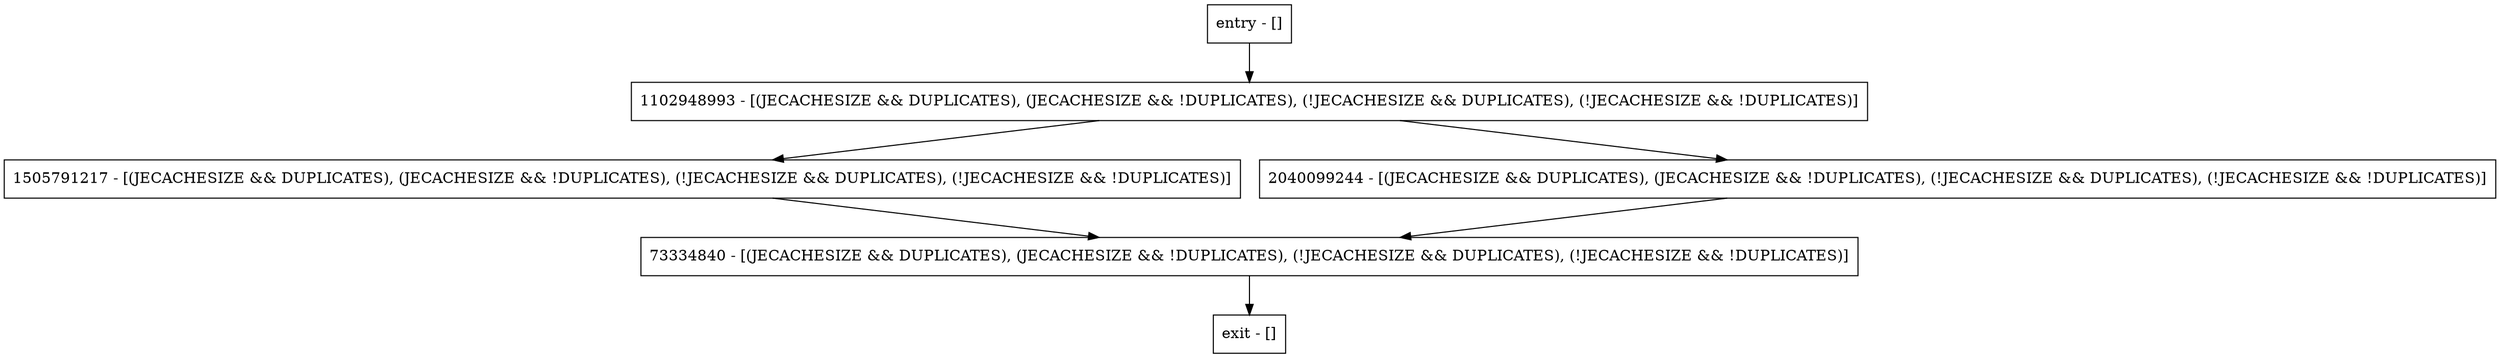 digraph setAbortExpiration {
node [shape=record];
73334840 [label="73334840 - [(JECACHESIZE && DUPLICATES), (JECACHESIZE && !DUPLICATES), (!JECACHESIZE && DUPLICATES), (!JECACHESIZE && !DUPLICATES)]"];
entry [label="entry - []"];
exit [label="exit - []"];
1505791217 [label="1505791217 - [(JECACHESIZE && DUPLICATES), (JECACHESIZE && !DUPLICATES), (!JECACHESIZE && DUPLICATES), (!JECACHESIZE && !DUPLICATES)]"];
2040099244 [label="2040099244 - [(JECACHESIZE && DUPLICATES), (JECACHESIZE && !DUPLICATES), (!JECACHESIZE && DUPLICATES), (!JECACHESIZE && !DUPLICATES)]"];
1102948993 [label="1102948993 - [(JECACHESIZE && DUPLICATES), (JECACHESIZE && !DUPLICATES), (!JECACHESIZE && DUPLICATES), (!JECACHESIZE && !DUPLICATES)]"];
entry;
exit;
73334840 -> exit;
entry -> 1102948993;
1505791217 -> 73334840;
2040099244 -> 73334840;
1102948993 -> 1505791217;
1102948993 -> 2040099244;
}
